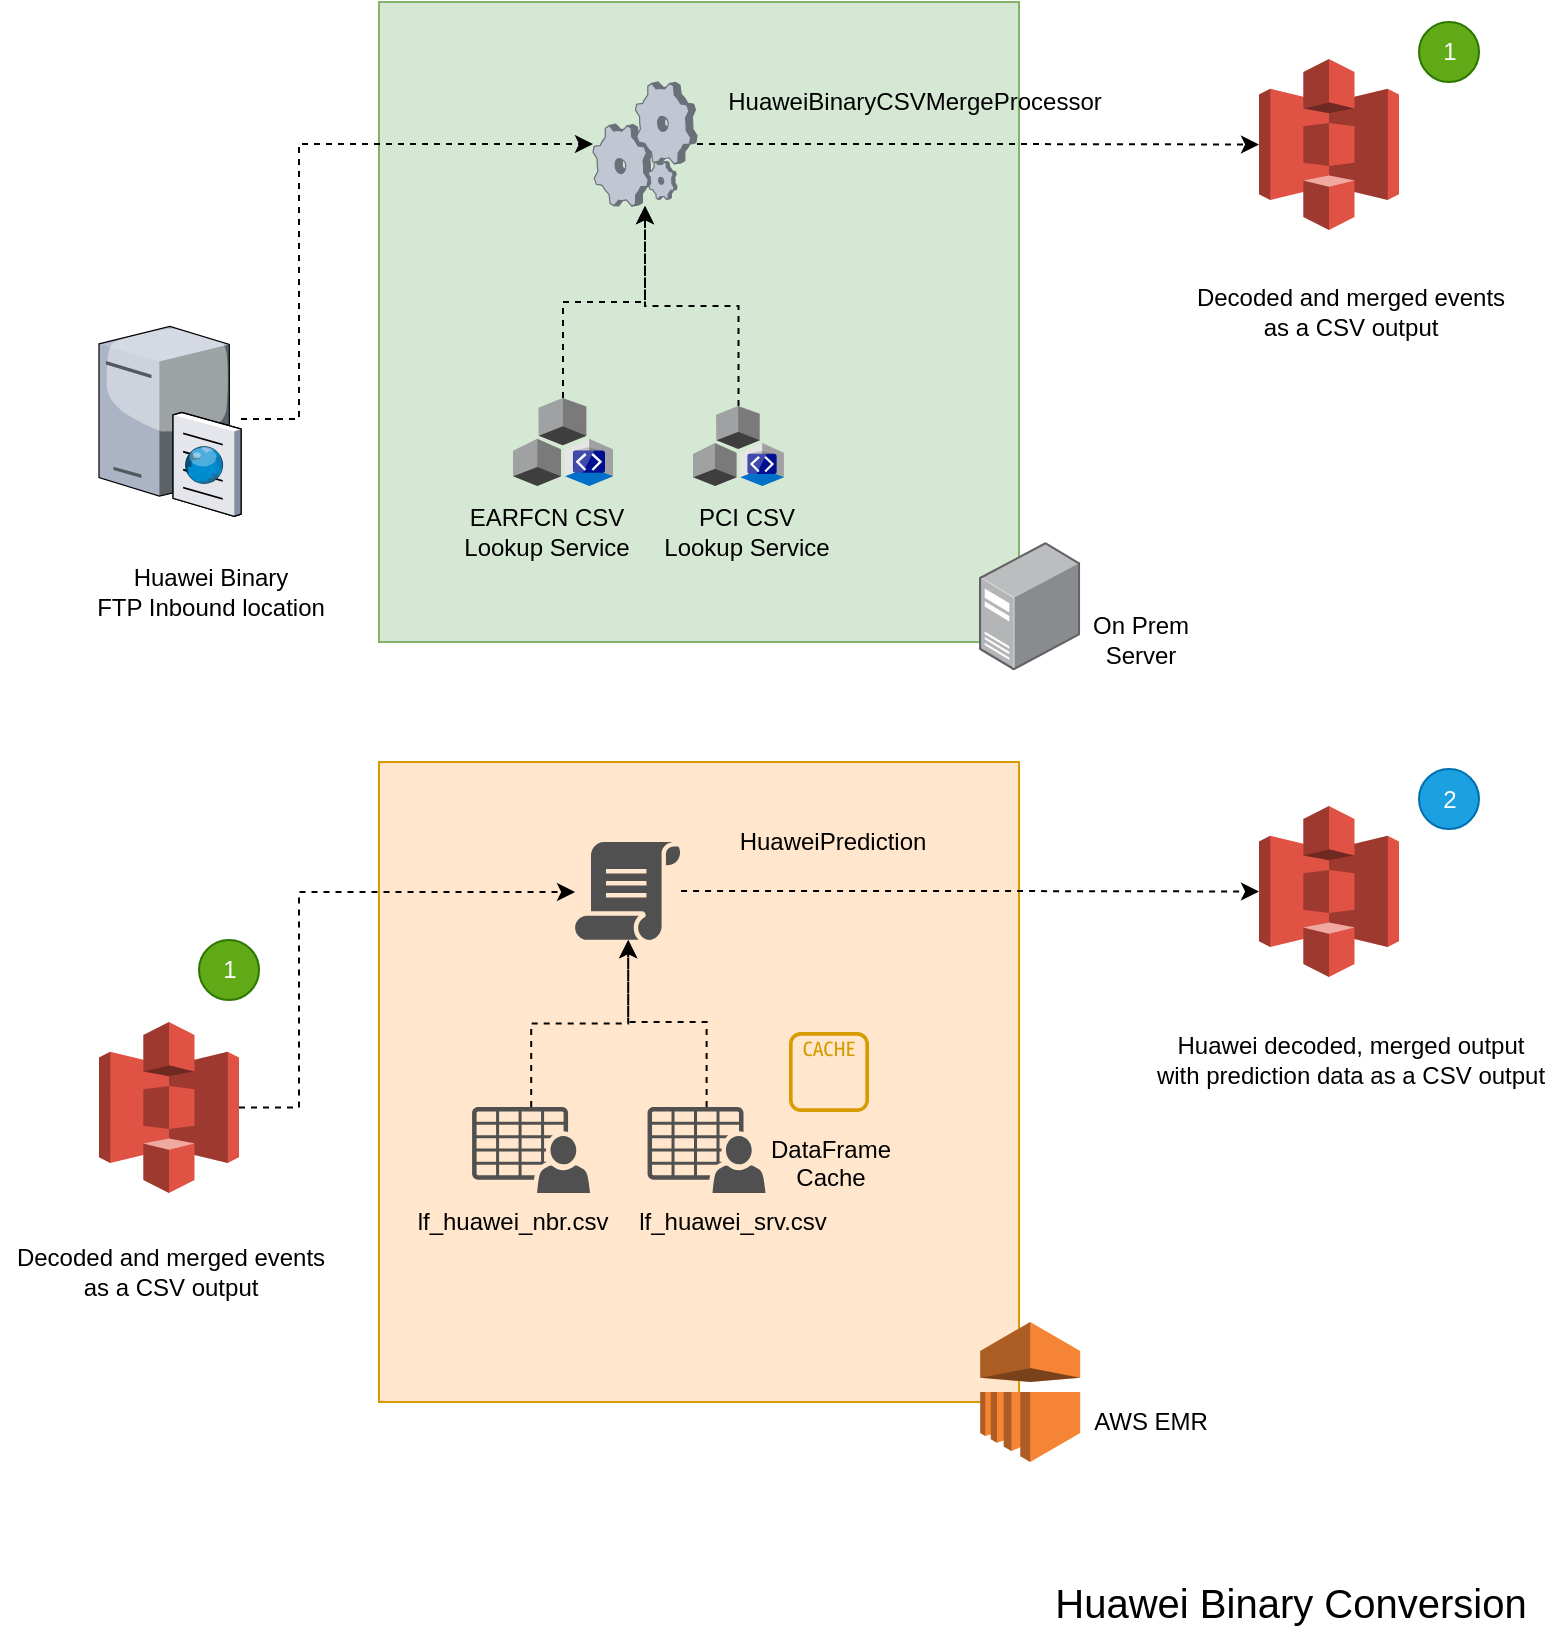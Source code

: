 <mxfile version="14.4.3" type="device" pages="2"><diagram id="V24avzDpTL_9uc9PI8qS" name="Huawei conversion flow"><mxGraphModel dx="1088" dy="968" grid="1" gridSize="10" guides="1" tooltips="1" connect="1" arrows="1" fold="1" page="1" pageScale="1" pageWidth="1100" pageHeight="850" math="0" shadow="0"><root><mxCell id="0"/><mxCell id="1" parent="0"/><mxCell id="TiP5cDPLBSrR9a8pdwr0-1" value="" style="verticalLabelPosition=bottom;aspect=fixed;html=1;verticalAlign=top;strokeColor=none;align=center;outlineConnect=0;shape=mxgraph.citrix.ftp_server;" parent="1" vertex="1"><mxGeometry x="89.5" y="180" width="71" height="97" as="geometry"/></mxCell><mxCell id="TiP5cDPLBSrR9a8pdwr0-2" value="" style="whiteSpace=wrap;html=1;aspect=fixed;fillColor=#d5e8d4;strokeColor=#82b366;" parent="1" vertex="1"><mxGeometry x="229.5" y="20" width="320" height="320" as="geometry"/></mxCell><mxCell id="TiP5cDPLBSrR9a8pdwr0-6" style="edgeStyle=orthogonalEdgeStyle;rounded=0;orthogonalLoop=1;jettySize=auto;html=1;dashed=1;" parent="1" source="TiP5cDPLBSrR9a8pdwr0-3" target="TiP5cDPLBSrR9a8pdwr0-4" edge="1"><mxGeometry relative="1" as="geometry"/></mxCell><mxCell id="TiP5cDPLBSrR9a8pdwr0-3" value="" style="verticalLabelPosition=bottom;aspect=fixed;html=1;verticalAlign=top;strokeColor=none;align=center;outlineConnect=0;shape=mxgraph.citrix.process;" parent="1" vertex="1"><mxGeometry x="336.5" y="60" width="52" height="62" as="geometry"/></mxCell><mxCell id="TiP5cDPLBSrR9a8pdwr0-4" value="" style="outlineConnect=0;dashed=0;verticalLabelPosition=bottom;verticalAlign=top;align=center;html=1;shape=mxgraph.aws3.s3;fillColor=#E05243;gradientColor=none;" parent="1" vertex="1"><mxGeometry x="669.5" y="48.5" width="70" height="85.5" as="geometry"/></mxCell><mxCell id="TiP5cDPLBSrR9a8pdwr0-5" style="edgeStyle=orthogonalEdgeStyle;rounded=0;orthogonalLoop=1;jettySize=auto;html=1;dashed=1;" parent="1" source="TiP5cDPLBSrR9a8pdwr0-1" target="TiP5cDPLBSrR9a8pdwr0-3" edge="1"><mxGeometry relative="1" as="geometry"><Array as="points"><mxPoint x="189.5" y="229"/><mxPoint x="189.5" y="91"/></Array></mxGeometry></mxCell><mxCell id="TiP5cDPLBSrR9a8pdwr0-7" value="" style="points=[];aspect=fixed;html=1;align=center;shadow=0;dashed=0;image;image=img/lib/allied_telesis/computer_and_terminals/Server_Desktop.svg;" parent="1" vertex="1"><mxGeometry x="529.5" y="290" width="50.6" height="64.14" as="geometry"/></mxCell><mxCell id="TiP5cDPLBSrR9a8pdwr0-8" value="HuaweiBinaryCSVMergeProcessor" style="text;html=1;resizable=0;autosize=1;align=center;verticalAlign=middle;points=[];fillColor=none;strokeColor=none;rounded=0;" parent="1" vertex="1"><mxGeometry x="396.5" y="60" width="200" height="20" as="geometry"/></mxCell><mxCell id="TiP5cDPLBSrR9a8pdwr0-11" style="edgeStyle=orthogonalEdgeStyle;rounded=0;orthogonalLoop=1;jettySize=auto;html=1;dashed=1;" parent="1" source="TiP5cDPLBSrR9a8pdwr0-9" target="TiP5cDPLBSrR9a8pdwr0-3" edge="1"><mxGeometry relative="1" as="geometry"/></mxCell><mxCell id="TiP5cDPLBSrR9a8pdwr0-9" value="" style="aspect=fixed;html=1;points=[];align=center;image;fontSize=12;image=img/lib/mscae/Controllers.svg;" parent="1" vertex="1"><mxGeometry x="296.5" y="218" width="50" height="44" as="geometry"/></mxCell><mxCell id="TiP5cDPLBSrR9a8pdwr0-12" style="edgeStyle=orthogonalEdgeStyle;rounded=0;orthogonalLoop=1;jettySize=auto;html=1;dashed=1;" parent="1" source="TiP5cDPLBSrR9a8pdwr0-10" target="TiP5cDPLBSrR9a8pdwr0-3" edge="1"><mxGeometry relative="1" as="geometry"/></mxCell><mxCell id="TiP5cDPLBSrR9a8pdwr0-10" value="" style="aspect=fixed;html=1;points=[];align=center;image;fontSize=12;image=img/lib/mscae/Controllers.svg;" parent="1" vertex="1"><mxGeometry x="386.5" y="222" width="45.45" height="40" as="geometry"/></mxCell><mxCell id="TiP5cDPLBSrR9a8pdwr0-13" value="EARFCN CSV &lt;br&gt;Lookup Service" style="text;html=1;resizable=0;autosize=1;align=center;verticalAlign=middle;points=[];fillColor=none;strokeColor=none;rounded=0;" parent="1" vertex="1"><mxGeometry x="262.5" y="270" width="100" height="30" as="geometry"/></mxCell><mxCell id="TiP5cDPLBSrR9a8pdwr0-14" value="PCI CSV&lt;br&gt;Lookup Service" style="text;html=1;resizable=0;autosize=1;align=center;verticalAlign=middle;points=[];fillColor=none;strokeColor=none;rounded=0;" parent="1" vertex="1"><mxGeometry x="362.5" y="270" width="100" height="30" as="geometry"/></mxCell><mxCell id="TiP5cDPLBSrR9a8pdwr0-16" value="" style="shape=image;imageAspect=0;aspect=fixed;verticalLabelPosition=bottom;verticalAlign=top;image=https://upload.wikimedia.org/wikipedia/commons/f/ff/Apache-nifi-logo.svg;" parent="1" vertex="1"><mxGeometry x="439.5" y="307.07" width="71.05" height="30" as="geometry"/></mxCell><mxCell id="TiP5cDPLBSrR9a8pdwr0-17" value="Huawei Binary &lt;br&gt;FTP Inbound location" style="text;html=1;resizable=0;autosize=1;align=center;verticalAlign=middle;points=[];fillColor=none;strokeColor=none;rounded=0;" parent="1" vertex="1"><mxGeometry x="79.5" y="300" width="130" height="30" as="geometry"/></mxCell><mxCell id="TiP5cDPLBSrR9a8pdwr0-18" value="" style="whiteSpace=wrap;html=1;aspect=fixed;fillColor=#ffe6cc;strokeColor=#d79b00;" parent="1" vertex="1"><mxGeometry x="229.5" y="400" width="320" height="320" as="geometry"/></mxCell><mxCell id="TiP5cDPLBSrR9a8pdwr0-19" value="" style="shape=image;imageAspect=0;aspect=fixed;verticalLabelPosition=bottom;verticalAlign=top;image=https://upload.wikimedia.org/wikipedia/commons/f/f3/Apache_Spark_logo.svg;" parent="1" vertex="1"><mxGeometry x="429.5" y="670" width="96.04" height="50" as="geometry"/></mxCell><mxCell id="TiP5cDPLBSrR9a8pdwr0-20" value="" style="outlineConnect=0;dashed=0;verticalLabelPosition=bottom;verticalAlign=top;align=center;html=1;shape=mxgraph.aws3.emr;fillColor=#F58534;gradientColor=none;" parent="1" vertex="1"><mxGeometry x="530.1" y="680" width="50" height="70" as="geometry"/></mxCell><mxCell id="TiP5cDPLBSrR9a8pdwr0-25" style="edgeStyle=orthogonalEdgeStyle;rounded=0;orthogonalLoop=1;jettySize=auto;html=1;dashed=1;" parent="1" source="TiP5cDPLBSrR9a8pdwr0-21" target="TiP5cDPLBSrR9a8pdwr0-22" edge="1"><mxGeometry relative="1" as="geometry"><Array as="points"><mxPoint x="189.5" y="573"/><mxPoint x="189.5" y="465"/></Array></mxGeometry></mxCell><mxCell id="TiP5cDPLBSrR9a8pdwr0-21" value="" style="outlineConnect=0;dashed=0;verticalLabelPosition=bottom;verticalAlign=top;align=center;html=1;shape=mxgraph.aws3.s3;fillColor=#E05243;gradientColor=none;" parent="1" vertex="1"><mxGeometry x="89.5" y="530" width="70" height="85.5" as="geometry"/></mxCell><mxCell id="TiP5cDPLBSrR9a8pdwr0-39" style="edgeStyle=orthogonalEdgeStyle;rounded=0;orthogonalLoop=1;jettySize=auto;html=1;entryX=0;entryY=0.5;entryDx=0;entryDy=0;entryPerimeter=0;dashed=1;" parent="1" source="TiP5cDPLBSrR9a8pdwr0-22" target="TiP5cDPLBSrR9a8pdwr0-36" edge="1"><mxGeometry relative="1" as="geometry"/></mxCell><mxCell id="TiP5cDPLBSrR9a8pdwr0-22" value="" style="pointerEvents=1;shadow=0;dashed=0;html=1;strokeColor=none;fillColor=#505050;labelPosition=center;verticalLabelPosition=bottom;verticalAlign=top;outlineConnect=0;align=center;shape=mxgraph.office.concepts.script;" parent="1" vertex="1"><mxGeometry x="327.55" y="440" width="53" height="49" as="geometry"/></mxCell><mxCell id="TiP5cDPLBSrR9a8pdwr0-23" value="HuaweiPrediction" style="text;html=1;resizable=0;autosize=1;align=center;verticalAlign=middle;points=[];fillColor=none;strokeColor=none;rounded=0;" parent="1" vertex="1"><mxGeometry x="400.55" y="430" width="110" height="20" as="geometry"/></mxCell><mxCell id="TiP5cDPLBSrR9a8pdwr0-28" style="edgeStyle=orthogonalEdgeStyle;rounded=0;orthogonalLoop=1;jettySize=auto;html=1;dashed=1;" parent="1" source="TiP5cDPLBSrR9a8pdwr0-26" target="TiP5cDPLBSrR9a8pdwr0-22" edge="1"><mxGeometry relative="1" as="geometry"/></mxCell><mxCell id="TiP5cDPLBSrR9a8pdwr0-26" value="" style="pointerEvents=1;shadow=0;dashed=0;html=1;strokeColor=none;fillColor=#505050;labelPosition=center;verticalLabelPosition=bottom;verticalAlign=top;outlineConnect=0;align=center;shape=mxgraph.office.users.csv_file;" parent="1" vertex="1"><mxGeometry x="276.05" y="572.5" width="59" height="43" as="geometry"/></mxCell><mxCell id="TiP5cDPLBSrR9a8pdwr0-29" style="edgeStyle=orthogonalEdgeStyle;rounded=0;orthogonalLoop=1;jettySize=auto;html=1;dashed=1;" parent="1" source="TiP5cDPLBSrR9a8pdwr0-27" target="TiP5cDPLBSrR9a8pdwr0-22" edge="1"><mxGeometry relative="1" as="geometry"><Array as="points"><mxPoint x="362.5" y="530"/><mxPoint x="323.5" y="530"/></Array></mxGeometry></mxCell><mxCell id="TiP5cDPLBSrR9a8pdwr0-27" value="" style="pointerEvents=1;shadow=0;dashed=0;html=1;strokeColor=none;fillColor=#505050;labelPosition=center;verticalLabelPosition=bottom;verticalAlign=top;outlineConnect=0;align=center;shape=mxgraph.office.users.csv_file;" parent="1" vertex="1"><mxGeometry x="363.77" y="572.5" width="59" height="43" as="geometry"/></mxCell><mxCell id="TiP5cDPLBSrR9a8pdwr0-30" value="lf_huawei_nbr.csv" style="text;html=1;resizable=0;autosize=1;align=center;verticalAlign=middle;points=[];fillColor=none;strokeColor=none;rounded=0;" parent="1" vertex="1"><mxGeometry x="240.55" y="620" width="110" height="20" as="geometry"/></mxCell><mxCell id="TiP5cDPLBSrR9a8pdwr0-31" value="lf_huawei_srv.csv" style="text;html=1;resizable=0;autosize=1;align=center;verticalAlign=middle;points=[];fillColor=none;strokeColor=none;rounded=0;" parent="1" vertex="1"><mxGeometry x="350.55" y="620" width="110" height="20" as="geometry"/></mxCell><mxCell id="TiP5cDPLBSrR9a8pdwr0-32" value="Decoded and merged events &lt;br&gt;as a CSV output" style="text;html=1;resizable=0;autosize=1;align=center;verticalAlign=middle;points=[];fillColor=none;strokeColor=none;rounded=0;" parent="1" vertex="1"><mxGeometry x="629.5" y="160" width="170" height="30" as="geometry"/></mxCell><mxCell id="TiP5cDPLBSrR9a8pdwr0-33" value="1" style="ellipse;whiteSpace=wrap;html=1;aspect=fixed;fillColor=#60a917;strokeColor=#2D7600;fontColor=#ffffff;" parent="1" vertex="1"><mxGeometry x="749.5" y="30" width="30" height="30" as="geometry"/></mxCell><mxCell id="TiP5cDPLBSrR9a8pdwr0-34" value="1" style="ellipse;whiteSpace=wrap;html=1;aspect=fixed;fillColor=#60a917;strokeColor=#2D7600;fontColor=#ffffff;" parent="1" vertex="1"><mxGeometry x="139.5" y="489" width="30" height="30" as="geometry"/></mxCell><mxCell id="TiP5cDPLBSrR9a8pdwr0-35" value="Decoded and merged events &lt;br&gt;as a CSV output" style="text;html=1;resizable=0;autosize=1;align=center;verticalAlign=middle;points=[];fillColor=none;strokeColor=none;rounded=0;" parent="1" vertex="1"><mxGeometry x="40" y="640" width="170" height="30" as="geometry"/></mxCell><mxCell id="TiP5cDPLBSrR9a8pdwr0-36" value="" style="outlineConnect=0;dashed=0;verticalLabelPosition=bottom;verticalAlign=top;align=center;html=1;shape=mxgraph.aws3.s3;fillColor=#E05243;gradientColor=none;" parent="1" vertex="1"><mxGeometry x="669.5" y="422" width="70" height="85.5" as="geometry"/></mxCell><mxCell id="TiP5cDPLBSrR9a8pdwr0-37" value="Huawei decoded, merged output &lt;br&gt;with prediction data as a CSV output" style="text;html=1;resizable=0;autosize=1;align=center;verticalAlign=middle;points=[];fillColor=none;strokeColor=none;rounded=0;" parent="1" vertex="1"><mxGeometry x="609.5" y="533.5" width="210" height="30" as="geometry"/></mxCell><mxCell id="TiP5cDPLBSrR9a8pdwr0-38" value="2" style="ellipse;whiteSpace=wrap;html=1;aspect=fixed;fillColor=#1ba1e2;strokeColor=#006EAF;fontColor=#ffffff;" parent="1" vertex="1"><mxGeometry x="749.5" y="403.5" width="30" height="30" as="geometry"/></mxCell><mxCell id="TiP5cDPLBSrR9a8pdwr0-40" value="&lt;font style=&quot;font-size: 20px&quot;&gt;Huawei Binary Conversion&lt;/font&gt;" style="text;html=1;resizable=0;autosize=1;align=center;verticalAlign=middle;points=[];fillColor=none;strokeColor=none;rounded=0;" parent="1" vertex="1"><mxGeometry x="560" y="810" width="250" height="20" as="geometry"/></mxCell><mxCell id="TiP5cDPLBSrR9a8pdwr0-41" value="DataFrame&lt;br&gt;Cache" style="outlineConnect=0;dashed=0;verticalLabelPosition=bottom;verticalAlign=top;align=center;html=1;fontSize=12;fontStyle=0;aspect=fixed;shape=mxgraph.aws4.resourceIcon;resIcon=mxgraph.aws4.cache_node;fillColor=#ffe6cc;strokeColor=#d79b00;" parent="1" vertex="1"><mxGeometry x="429.5" y="530" width="50" height="50" as="geometry"/></mxCell><mxCell id="3eo1p5HgpE4XUdSI0ngq-1" value="AWS EMR" style="text;html=1;resizable=0;autosize=1;align=center;verticalAlign=middle;points=[];fillColor=none;strokeColor=none;rounded=0;" vertex="1" parent="1"><mxGeometry x="580.1" y="720" width="70" height="20" as="geometry"/></mxCell><mxCell id="uo80qJc0vHC9qPGlzlNO-1" value="On Prem &lt;br&gt;Server" style="text;html=1;resizable=0;autosize=1;align=center;verticalAlign=middle;points=[];fillColor=none;strokeColor=none;rounded=0;" vertex="1" parent="1"><mxGeometry x="580.1" y="324.14" width="60" height="30" as="geometry"/></mxCell></root></mxGraphModel></diagram><diagram id="AGW1-2Dpr3ssAAVgXPqt" name="Ericsson conversion flow"><mxGraphModel dx="1088" dy="968" grid="1" gridSize="10" guides="1" tooltips="1" connect="1" arrows="1" fold="1" page="1" pageScale="1" pageWidth="1100" pageHeight="850" math="0" shadow="0"><root><mxCell id="-1UaVQVzDjwLE2VgiRS3-0"/><mxCell id="-1UaVQVzDjwLE2VgiRS3-1" parent="-1UaVQVzDjwLE2VgiRS3-0"/><mxCell id="TU_8KVJLFWTLMJkXU5DJ-0" value="" style="verticalLabelPosition=bottom;aspect=fixed;html=1;verticalAlign=top;strokeColor=none;align=center;outlineConnect=0;shape=mxgraph.citrix.ftp_server;" vertex="1" parent="-1UaVQVzDjwLE2VgiRS3-1"><mxGeometry x="89.5" y="180" width="71" height="97" as="geometry"/></mxCell><mxCell id="TU_8KVJLFWTLMJkXU5DJ-1" value="" style="whiteSpace=wrap;html=1;aspect=fixed;fillColor=#d5e8d4;strokeColor=#82b366;" vertex="1" parent="-1UaVQVzDjwLE2VgiRS3-1"><mxGeometry x="229.5" y="20" width="320" height="320" as="geometry"/></mxCell><mxCell id="TU_8KVJLFWTLMJkXU5DJ-2" style="edgeStyle=orthogonalEdgeStyle;rounded=0;orthogonalLoop=1;jettySize=auto;html=1;dashed=1;" edge="1" parent="-1UaVQVzDjwLE2VgiRS3-1" source="TU_8KVJLFWTLMJkXU5DJ-3" target="TU_8KVJLFWTLMJkXU5DJ-4"><mxGeometry relative="1" as="geometry"/></mxCell><mxCell id="TU_8KVJLFWTLMJkXU5DJ-3" value="" style="verticalLabelPosition=bottom;aspect=fixed;html=1;verticalAlign=top;strokeColor=none;align=center;outlineConnect=0;shape=mxgraph.citrix.process;" vertex="1" parent="-1UaVQVzDjwLE2VgiRS3-1"><mxGeometry x="336.5" y="60" width="52" height="62" as="geometry"/></mxCell><mxCell id="TU_8KVJLFWTLMJkXU5DJ-4" value="" style="outlineConnect=0;dashed=0;verticalLabelPosition=bottom;verticalAlign=top;align=center;html=1;shape=mxgraph.aws3.s3;fillColor=#E05243;gradientColor=none;" vertex="1" parent="-1UaVQVzDjwLE2VgiRS3-1"><mxGeometry x="669.5" y="48.5" width="70" height="85.5" as="geometry"/></mxCell><mxCell id="TU_8KVJLFWTLMJkXU5DJ-5" style="edgeStyle=orthogonalEdgeStyle;rounded=0;orthogonalLoop=1;jettySize=auto;html=1;dashed=1;" edge="1" parent="-1UaVQVzDjwLE2VgiRS3-1" source="TU_8KVJLFWTLMJkXU5DJ-0" target="TU_8KVJLFWTLMJkXU5DJ-3"><mxGeometry relative="1" as="geometry"><Array as="points"><mxPoint x="189.5" y="229"/><mxPoint x="189.5" y="91"/></Array></mxGeometry></mxCell><mxCell id="TU_8KVJLFWTLMJkXU5DJ-6" value="" style="points=[];aspect=fixed;html=1;align=center;shadow=0;dashed=0;image;image=img/lib/allied_telesis/computer_and_terminals/Server_Desktop.svg;" vertex="1" parent="-1UaVQVzDjwLE2VgiRS3-1"><mxGeometry x="529.5" y="290" width="50.6" height="64.14" as="geometry"/></mxCell><mxCell id="TU_8KVJLFWTLMJkXU5DJ-7" value="EricssonBinaryCSVMergeProcessor" style="text;html=1;resizable=0;autosize=1;align=center;verticalAlign=middle;points=[];fillColor=none;strokeColor=none;rounded=0;" vertex="1" parent="-1UaVQVzDjwLE2VgiRS3-1"><mxGeometry x="391.5" y="60" width="210" height="20" as="geometry"/></mxCell><mxCell id="TU_8KVJLFWTLMJkXU5DJ-8" style="edgeStyle=orthogonalEdgeStyle;rounded=0;orthogonalLoop=1;jettySize=auto;html=1;dashed=1;" edge="1" parent="-1UaVQVzDjwLE2VgiRS3-1" source="TU_8KVJLFWTLMJkXU5DJ-9" target="TU_8KVJLFWTLMJkXU5DJ-3"><mxGeometry relative="1" as="geometry"/></mxCell><mxCell id="TU_8KVJLFWTLMJkXU5DJ-9" value="" style="aspect=fixed;html=1;points=[];align=center;image;fontSize=12;image=img/lib/mscae/Controllers.svg;" vertex="1" parent="-1UaVQVzDjwLE2VgiRS3-1"><mxGeometry x="337.5" y="218" width="50" height="44" as="geometry"/></mxCell><mxCell id="TU_8KVJLFWTLMJkXU5DJ-12" value="NBRMAP CSV &lt;br&gt;Lookup Service" style="text;html=1;resizable=0;autosize=1;align=center;verticalAlign=middle;points=[];fillColor=none;strokeColor=none;rounded=0;" vertex="1" parent="-1UaVQVzDjwLE2VgiRS3-1"><mxGeometry x="312.5" y="270" width="100" height="30" as="geometry"/></mxCell><mxCell id="TU_8KVJLFWTLMJkXU5DJ-14" value="" style="shape=image;imageAspect=0;aspect=fixed;verticalLabelPosition=bottom;verticalAlign=top;image=https://upload.wikimedia.org/wikipedia/commons/f/ff/Apache-nifi-logo.svg;" vertex="1" parent="-1UaVQVzDjwLE2VgiRS3-1"><mxGeometry x="439.5" y="307.07" width="71.05" height="30" as="geometry"/></mxCell><mxCell id="TU_8KVJLFWTLMJkXU5DJ-15" value="Ericsson Binary &lt;br&gt;FTP Inbound location" style="text;html=1;resizable=0;autosize=1;align=center;verticalAlign=middle;points=[];fillColor=none;strokeColor=none;rounded=0;" vertex="1" parent="-1UaVQVzDjwLE2VgiRS3-1"><mxGeometry x="79.5" y="300" width="130" height="30" as="geometry"/></mxCell><mxCell id="TU_8KVJLFWTLMJkXU5DJ-16" value="" style="whiteSpace=wrap;html=1;aspect=fixed;fillColor=#ffe6cc;strokeColor=#d79b00;" vertex="1" parent="-1UaVQVzDjwLE2VgiRS3-1"><mxGeometry x="229.5" y="400" width="320" height="320" as="geometry"/></mxCell><mxCell id="TU_8KVJLFWTLMJkXU5DJ-17" value="" style="shape=image;imageAspect=0;aspect=fixed;verticalLabelPosition=bottom;verticalAlign=top;image=https://upload.wikimedia.org/wikipedia/commons/f/f3/Apache_Spark_logo.svg;" vertex="1" parent="-1UaVQVzDjwLE2VgiRS3-1"><mxGeometry x="429.5" y="670" width="96.04" height="50" as="geometry"/></mxCell><mxCell id="TU_8KVJLFWTLMJkXU5DJ-18" value="" style="outlineConnect=0;dashed=0;verticalLabelPosition=bottom;verticalAlign=top;align=center;html=1;shape=mxgraph.aws3.emr;fillColor=#F58534;gradientColor=none;" vertex="1" parent="-1UaVQVzDjwLE2VgiRS3-1"><mxGeometry x="530.1" y="680" width="50" height="70" as="geometry"/></mxCell><mxCell id="TU_8KVJLFWTLMJkXU5DJ-19" style="edgeStyle=orthogonalEdgeStyle;rounded=0;orthogonalLoop=1;jettySize=auto;html=1;dashed=1;" edge="1" parent="-1UaVQVzDjwLE2VgiRS3-1" source="TU_8KVJLFWTLMJkXU5DJ-20" target="TU_8KVJLFWTLMJkXU5DJ-22"><mxGeometry relative="1" as="geometry"><Array as="points"><mxPoint x="189.5" y="573"/><mxPoint x="189.5" y="465"/></Array></mxGeometry></mxCell><mxCell id="TU_8KVJLFWTLMJkXU5DJ-20" value="" style="outlineConnect=0;dashed=0;verticalLabelPosition=bottom;verticalAlign=top;align=center;html=1;shape=mxgraph.aws3.s3;fillColor=#E05243;gradientColor=none;" vertex="1" parent="-1UaVQVzDjwLE2VgiRS3-1"><mxGeometry x="89.5" y="530" width="70" height="85.5" as="geometry"/></mxCell><mxCell id="TU_8KVJLFWTLMJkXU5DJ-21" style="edgeStyle=orthogonalEdgeStyle;rounded=0;orthogonalLoop=1;jettySize=auto;html=1;entryX=0;entryY=0.5;entryDx=0;entryDy=0;entryPerimeter=0;dashed=1;" edge="1" parent="-1UaVQVzDjwLE2VgiRS3-1" source="TU_8KVJLFWTLMJkXU5DJ-22" target="TU_8KVJLFWTLMJkXU5DJ-34"><mxGeometry relative="1" as="geometry"/></mxCell><mxCell id="TU_8KVJLFWTLMJkXU5DJ-22" value="" style="pointerEvents=1;shadow=0;dashed=0;html=1;strokeColor=none;fillColor=#505050;labelPosition=center;verticalLabelPosition=bottom;verticalAlign=top;outlineConnect=0;align=center;shape=mxgraph.office.concepts.script;" vertex="1" parent="-1UaVQVzDjwLE2VgiRS3-1"><mxGeometry x="327.55" y="440" width="53" height="49" as="geometry"/></mxCell><mxCell id="TU_8KVJLFWTLMJkXU5DJ-23" value="EricssonPrediction" style="text;html=1;resizable=0;autosize=1;align=center;verticalAlign=middle;points=[];fillColor=none;strokeColor=none;rounded=0;" vertex="1" parent="-1UaVQVzDjwLE2VgiRS3-1"><mxGeometry x="400.55" y="430" width="110" height="20" as="geometry"/></mxCell><mxCell id="TU_8KVJLFWTLMJkXU5DJ-24" style="edgeStyle=orthogonalEdgeStyle;rounded=0;orthogonalLoop=1;jettySize=auto;html=1;dashed=1;" edge="1" parent="-1UaVQVzDjwLE2VgiRS3-1" source="TU_8KVJLFWTLMJkXU5DJ-25" target="TU_8KVJLFWTLMJkXU5DJ-22"><mxGeometry relative="1" as="geometry"/></mxCell><mxCell id="TU_8KVJLFWTLMJkXU5DJ-25" value="" style="pointerEvents=1;shadow=0;dashed=0;html=1;strokeColor=none;fillColor=#505050;labelPosition=center;verticalLabelPosition=bottom;verticalAlign=top;outlineConnect=0;align=center;shape=mxgraph.office.users.csv_file;" vertex="1" parent="-1UaVQVzDjwLE2VgiRS3-1"><mxGeometry x="276.05" y="572.5" width="59" height="43" as="geometry"/></mxCell><mxCell id="TU_8KVJLFWTLMJkXU5DJ-26" style="edgeStyle=orthogonalEdgeStyle;rounded=0;orthogonalLoop=1;jettySize=auto;html=1;dashed=1;" edge="1" parent="-1UaVQVzDjwLE2VgiRS3-1" source="TU_8KVJLFWTLMJkXU5DJ-27" target="TU_8KVJLFWTLMJkXU5DJ-22"><mxGeometry relative="1" as="geometry"><Array as="points"><mxPoint x="362.5" y="530"/><mxPoint x="323.5" y="530"/></Array></mxGeometry></mxCell><mxCell id="TU_8KVJLFWTLMJkXU5DJ-27" value="" style="pointerEvents=1;shadow=0;dashed=0;html=1;strokeColor=none;fillColor=#505050;labelPosition=center;verticalLabelPosition=bottom;verticalAlign=top;outlineConnect=0;align=center;shape=mxgraph.office.users.csv_file;" vertex="1" parent="-1UaVQVzDjwLE2VgiRS3-1"><mxGeometry x="363.77" y="572.5" width="59" height="43" as="geometry"/></mxCell><mxCell id="TU_8KVJLFWTLMJkXU5DJ-28" value="lf_ericsson_nbr.csv" style="text;html=1;resizable=0;autosize=1;align=center;verticalAlign=middle;points=[];fillColor=none;strokeColor=none;rounded=0;" vertex="1" parent="-1UaVQVzDjwLE2VgiRS3-1"><mxGeometry x="235.55" y="620" width="120" height="20" as="geometry"/></mxCell><mxCell id="TU_8KVJLFWTLMJkXU5DJ-29" value="lf_ericsson_srv.csv" style="text;html=1;resizable=0;autosize=1;align=center;verticalAlign=middle;points=[];fillColor=none;strokeColor=none;rounded=0;" vertex="1" parent="-1UaVQVzDjwLE2VgiRS3-1"><mxGeometry x="345.55" y="620" width="120" height="20" as="geometry"/></mxCell><mxCell id="TU_8KVJLFWTLMJkXU5DJ-30" value="Decoded and merged events &lt;br&gt;as a CSV output" style="text;html=1;resizable=0;autosize=1;align=center;verticalAlign=middle;points=[];fillColor=none;strokeColor=none;rounded=0;" vertex="1" parent="-1UaVQVzDjwLE2VgiRS3-1"><mxGeometry x="629.5" y="160" width="170" height="30" as="geometry"/></mxCell><mxCell id="TU_8KVJLFWTLMJkXU5DJ-31" value="1" style="ellipse;whiteSpace=wrap;html=1;aspect=fixed;fillColor=#60a917;strokeColor=#2D7600;fontColor=#ffffff;" vertex="1" parent="-1UaVQVzDjwLE2VgiRS3-1"><mxGeometry x="749.5" y="30" width="30" height="30" as="geometry"/></mxCell><mxCell id="TU_8KVJLFWTLMJkXU5DJ-32" value="1" style="ellipse;whiteSpace=wrap;html=1;aspect=fixed;fillColor=#60a917;strokeColor=#2D7600;fontColor=#ffffff;" vertex="1" parent="-1UaVQVzDjwLE2VgiRS3-1"><mxGeometry x="139.5" y="489" width="30" height="30" as="geometry"/></mxCell><mxCell id="TU_8KVJLFWTLMJkXU5DJ-33" value="Decoded and merged events &lt;br&gt;as a CSV output" style="text;html=1;resizable=0;autosize=1;align=center;verticalAlign=middle;points=[];fillColor=none;strokeColor=none;rounded=0;" vertex="1" parent="-1UaVQVzDjwLE2VgiRS3-1"><mxGeometry x="40" y="640" width="170" height="30" as="geometry"/></mxCell><mxCell id="TU_8KVJLFWTLMJkXU5DJ-34" value="" style="outlineConnect=0;dashed=0;verticalLabelPosition=bottom;verticalAlign=top;align=center;html=1;shape=mxgraph.aws3.s3;fillColor=#E05243;gradientColor=none;" vertex="1" parent="-1UaVQVzDjwLE2VgiRS3-1"><mxGeometry x="669.5" y="422" width="70" height="85.5" as="geometry"/></mxCell><mxCell id="TU_8KVJLFWTLMJkXU5DJ-35" value="Ericsson decoded, merged output &lt;br&gt;with prediction data as a CSV output" style="text;html=1;resizable=0;autosize=1;align=center;verticalAlign=middle;points=[];fillColor=none;strokeColor=none;rounded=0;" vertex="1" parent="-1UaVQVzDjwLE2VgiRS3-1"><mxGeometry x="609.5" y="533.5" width="210" height="30" as="geometry"/></mxCell><mxCell id="TU_8KVJLFWTLMJkXU5DJ-36" value="2" style="ellipse;whiteSpace=wrap;html=1;aspect=fixed;fillColor=#1ba1e2;strokeColor=#006EAF;fontColor=#ffffff;" vertex="1" parent="-1UaVQVzDjwLE2VgiRS3-1"><mxGeometry x="749.5" y="403.5" width="30" height="30" as="geometry"/></mxCell><mxCell id="TU_8KVJLFWTLMJkXU5DJ-37" value="&lt;font style=&quot;font-size: 20px&quot;&gt;Ericsson Binary Conversion&lt;/font&gt;" style="text;html=1;resizable=0;autosize=1;align=center;verticalAlign=middle;points=[];fillColor=none;strokeColor=none;rounded=0;" vertex="1" parent="-1UaVQVzDjwLE2VgiRS3-1"><mxGeometry x="555" y="810" width="260" height="20" as="geometry"/></mxCell><mxCell id="TU_8KVJLFWTLMJkXU5DJ-38" value="DataFrame&lt;br&gt;Cache" style="outlineConnect=0;dashed=0;verticalLabelPosition=bottom;verticalAlign=top;align=center;html=1;fontSize=12;fontStyle=0;aspect=fixed;shape=mxgraph.aws4.resourceIcon;resIcon=mxgraph.aws4.cache_node;fillColor=#ffe6cc;strokeColor=#d79b00;" vertex="1" parent="-1UaVQVzDjwLE2VgiRS3-1"><mxGeometry x="429.5" y="530" width="50" height="50" as="geometry"/></mxCell><mxCell id="7bb2ZTZBMSGDX7xmj2Jz-0" value="On Prem &lt;br&gt;Server" style="text;html=1;resizable=0;autosize=1;align=center;verticalAlign=middle;points=[];fillColor=none;strokeColor=none;rounded=0;" vertex="1" parent="-1UaVQVzDjwLE2VgiRS3-1"><mxGeometry x="580.1" y="324.14" width="60" height="30" as="geometry"/></mxCell><mxCell id="7bb2ZTZBMSGDX7xmj2Jz-1" value="AWS EMR" style="text;html=1;resizable=0;autosize=1;align=center;verticalAlign=middle;points=[];fillColor=none;strokeColor=none;rounded=0;" vertex="1" parent="-1UaVQVzDjwLE2VgiRS3-1"><mxGeometry x="580.1" y="720" width="70" height="20" as="geometry"/></mxCell></root></mxGraphModel></diagram></mxfile>